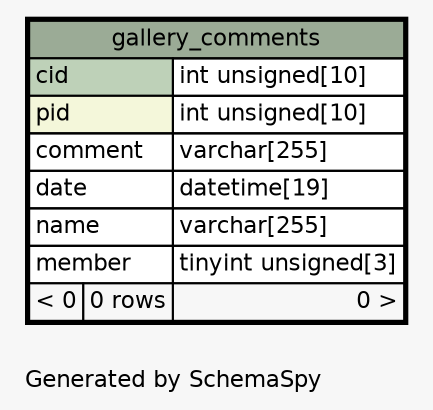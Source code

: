 // dot 2.38.0 on Mac OS X 10.9.4
// SchemaSpy rev 590
digraph "oneDegreeRelationshipsDiagram" {
  graph [
    rankdir="RL"
    bgcolor="#f7f7f7"
    label="\nGenerated by SchemaSpy"
    labeljust="l"
    nodesep="0.18"
    ranksep="0.46"
    fontname="Helvetica"
    fontsize="11"
  ];
  node [
    fontname="Helvetica"
    fontsize="11"
    shape="plaintext"
  ];
  edge [
    arrowsize="0.8"
  ];
  "gallery_comments" [
    label=<
    <TABLE BORDER="2" CELLBORDER="1" CELLSPACING="0" BGCOLOR="#ffffff">
      <TR><TD COLSPAN="3" BGCOLOR="#9bab96" ALIGN="CENTER">gallery_comments</TD></TR>
      <TR><TD PORT="cid" COLSPAN="2" BGCOLOR="#bed1b8" ALIGN="LEFT">cid</TD><TD PORT="cid.type" ALIGN="LEFT">int unsigned[10]</TD></TR>
      <TR><TD PORT="pid" COLSPAN="2" BGCOLOR="#f4f7da" ALIGN="LEFT">pid</TD><TD PORT="pid.type" ALIGN="LEFT">int unsigned[10]</TD></TR>
      <TR><TD PORT="comment" COLSPAN="2" ALIGN="LEFT">comment</TD><TD PORT="comment.type" ALIGN="LEFT">varchar[255]</TD></TR>
      <TR><TD PORT="date" COLSPAN="2" ALIGN="LEFT">date</TD><TD PORT="date.type" ALIGN="LEFT">datetime[19]</TD></TR>
      <TR><TD PORT="name" COLSPAN="2" ALIGN="LEFT">name</TD><TD PORT="name.type" ALIGN="LEFT">varchar[255]</TD></TR>
      <TR><TD PORT="member" COLSPAN="2" ALIGN="LEFT">member</TD><TD PORT="member.type" ALIGN="LEFT">tinyint unsigned[3]</TD></TR>
      <TR><TD ALIGN="LEFT" BGCOLOR="#f7f7f7">&lt; 0</TD><TD ALIGN="RIGHT" BGCOLOR="#f7f7f7">0 rows</TD><TD ALIGN="RIGHT" BGCOLOR="#f7f7f7">0 &gt;</TD></TR>
    </TABLE>>
    URL="gallery_comments.html"
    tooltip="gallery_comments"
  ];
}
